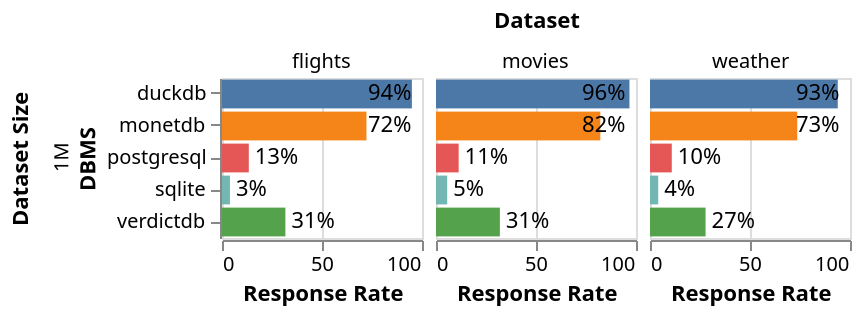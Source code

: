 {
  "$schema": "https://vega.github.io/schema/vega-lite/v5.json",
  "description": "A simple bar chart with embedded data.",
  "data": {
    "values": [
      {
        "dataset_size": "1M",
        "dataset": "flights",
        "driver": "duckdb",
        "meanDuration": 12.7984001828,
        "countAnswered": 350040,
        "durationCiLower": 12.7632030822,
        "durationCiUpper": 12.8335972835,
        "durationStd": 10.6246867556,
        "countViolated": 0.0,
        "responseRate": 0.9494154981
      },
      {
        "dataset_size": "1M",
        "dataset": "flights",
        "driver": "monetdb",
        "meanDuration": 4.6466989865,
        "countAnswered": 266297,
        "durationCiLower": 4.6397255527,
        "durationCiUpper": 4.6536724203,
        "durationStd": 1.8360299224,
        "countViolated": 0.0,
        "responseRate": 0.7222788793
      },
      {
        "dataset_size": "1M",
        "dataset": "flights",
        "driver": "postgresql",
        "meanDuration": 49.6392121936,
        "countAnswered": 49403,
        "durationCiLower": 49.5875247952,
        "durationCiUpper": 49.690899592,
        "durationStd": 5.8614167736,
        "countViolated": 0.0,
        "responseRate": 0.13399604
      },
      {
        "dataset_size": "1M",
        "dataset": "flights",
        "driver": "sqlite",
        "meanDuration": 116.713323695,
        "countAnswered": 26284,
        "durationCiLower": 115.9450655193,
        "durationCiUpper": 117.4815818708,
        "durationStd": 63.5455040164,
        "countViolated": 11615.0,
        "responseRate": 0.0397868128
      },
      {
        "dataset_size": "1M",
        "dataset": "flights",
        "driver": "verdictdb",
        "meanDuration": 14.529684974,
        "countAnswered": 116911,
        "durationCiLower": 14.4532475731,
        "durationCiUpper": 14.606122375,
        "durationStd": 13.3346312969,
        "countViolated": 44.0,
        "responseRate": 0.3169790339
      },
      {
        "dataset_size": "1M",
        "dataset": "movies",
        "driver": "duckdb",
        "meanDuration": 9.9982177235,
        "countAnswered": 279979,
        "durationCiLower": 9.9599435394,
        "durationCiUpper": 10.0364919075,
        "durationStd": 10.332816133,
        "countViolated": 1.0,
        "responseRate": 0.967275868
      },
      {
        "dataset_size": "1M",
        "dataset": "movies",
        "driver": "monetdb",
        "meanDuration": 3.8152013489,
        "countAnswered": 237821,
        "durationCiLower": 3.8055628654,
        "durationCiUpper": 3.8248398324,
        "durationStd": 2.3981895486,
        "countViolated": 0.0,
        "responseRate": 0.8216306789
      },
      {
        "dataset_size": "1M",
        "dataset": "movies",
        "driver": "postgresql",
        "meanDuration": 49.7640979955,
        "countAnswered": 33675,
        "durationCiLower": 49.3035374163,
        "durationCiUpper": 50.2246585748,
        "durationStd": 43.1198124712,
        "countViolated": 877.0,
        "responseRate": 0.1133114528
      },
      {
        "dataset_size": "1M",
        "dataset": "movies",
        "driver": "sqlite",
        "meanDuration": 103.670512955,
        "countAnswered": 19066,
        "durationCiLower": 102.1783045559,
        "durationCiUpper": 105.1627213541,
        "durationStd": 105.1195785225,
        "countViolated": 2898.0,
        "responseRate": 0.0558576611
      },
      {
        "dataset_size": "1M",
        "dataset": "movies",
        "driver": "verdictdb",
        "meanDuration": 12.9780373074,
        "countAnswered": 92475,
        "durationCiLower": 12.8899186314,
        "durationCiUpper": 13.0661559833,
        "durationStd": 13.6718208042,
        "countViolated": 44.0,
        "responseRate": 0.3193332182
      },
      {
        "dataset_size": "1M",
        "dataset": "weather",
        "driver": "duckdb",
        "meanDuration": 12.0232976492,
        "countAnswered": 509751,
        "durationCiLower": 11.9918368752,
        "durationCiUpper": 12.0547584233,
        "durationStd": 11.4603880817,
        "countViolated": 5.0,
        "responseRate": 0.9388002416
      },
      {
        "dataset_size": "1M",
        "dataset": "weather",
        "driver": "monetdb",
        "meanDuration": 4.4501154405,
        "countAnswered": 399773,
        "durationCiLower": 4.4431536975,
        "durationCiUpper": 4.4570771835,
        "durationStd": 2.2458218954,
        "countViolated": 0.0,
        "responseRate": 0.7362627446
      },
      {
        "dataset_size": "1M",
        "dataset": "weather",
        "driver": "postgresql",
        "meanDuration": 49.1993827785,
        "countAnswered": 59298,
        "durationCiLower": 49.1043495661,
        "durationCiUpper": 49.2944159909,
        "durationStd": 11.8069704675,
        "countViolated": 172.0,
        "responseRate": 0.1088924741
      },
      {
        "dataset_size": "1M",
        "dataset": "weather",
        "driver": "sqlite",
        "meanDuration": 107.3029443173,
        "countAnswered": 32775,
        "durationCiLower": 106.7516946384,
        "durationCiUpper": 107.8541939962,
        "durationStd": 50.9161514465,
        "countViolated": 10411.0,
        "responseRate": 0.0411878241
      },
      {
        "dataset_size": "1M",
        "dataset": "weather",
        "driver": "verdictdb",
        "meanDuration": 14.2781448177,
        "countAnswered": 150907,
        "durationCiLower": 14.2140388858,
        "durationCiUpper": 14.3422507496,
        "durationStd": 12.705780145,
        "countViolated": 51.0,
        "responseRate": 0.277831801
      }
    ]
  },
  "transform": [
    {
      "calculate": "datum.responseRate*100",
      "as": "respRate"
    },
    {
      "calculate": "floor(datum.respRate)+ '%'",
      "as": "respRateNice"
    },
    {
      "calculate": "clamp(datum.respRate,0,70)",
      "as": "respRateTextPos"
    }
  ],
  "facet": {
    "row": {
      "field": "dataset_size",
      "type": "ordinal",
      "title": "Dataset Size",
      "header": {
        "labelPadding": 2,
        "titlePadding": 0
      }
    },
    "column": {
      "field": "dataset",
      "type": "nominal",
      "title": "Dataset",
      "header": {
        "labelPadding": 2,
        "titlePadding": 0
      }
    }
  },
  "config": {
    "facet": {
      "spacing": 5
    }
  },
  "spec": {
    "height": 80,
    "width": 100,
    "layer": [
      {
        "mark": {
          "type": "bar",
          "clip": true
        },
        "encoding": {
          "y": {
            "field": "driver",
            "type": "nominal",
            "title": "DBMS"
          },
          "x": {
            "field": "respRate",
            "type": "quantitative",
            "scale": {
              "domain": [
                0,
                100
              ]
            },
            "title": "Response Rate"
          },
          "color": {
            "field": "driver",
            "type": "nominal",
            "title": "DBMS",
            "legend": null
          }
        }
      },
      {
        "mark": {
          "type": "text",
          "align": "left",
          "baseline": "middle",
          "clip": true,
          "dx": 3
        },
        "encoding": {
          "text": {
            "field": "respRateNice",
            "type": "nominal"
          },
          "y": {
            "field": "driver",
            "type": "nominal",
            "title": "DBMS"
          },
          "x": {
            "field": "respRateTextPos",
            "type": "quantitative"
          }
        }
      }
    ]
  }
}